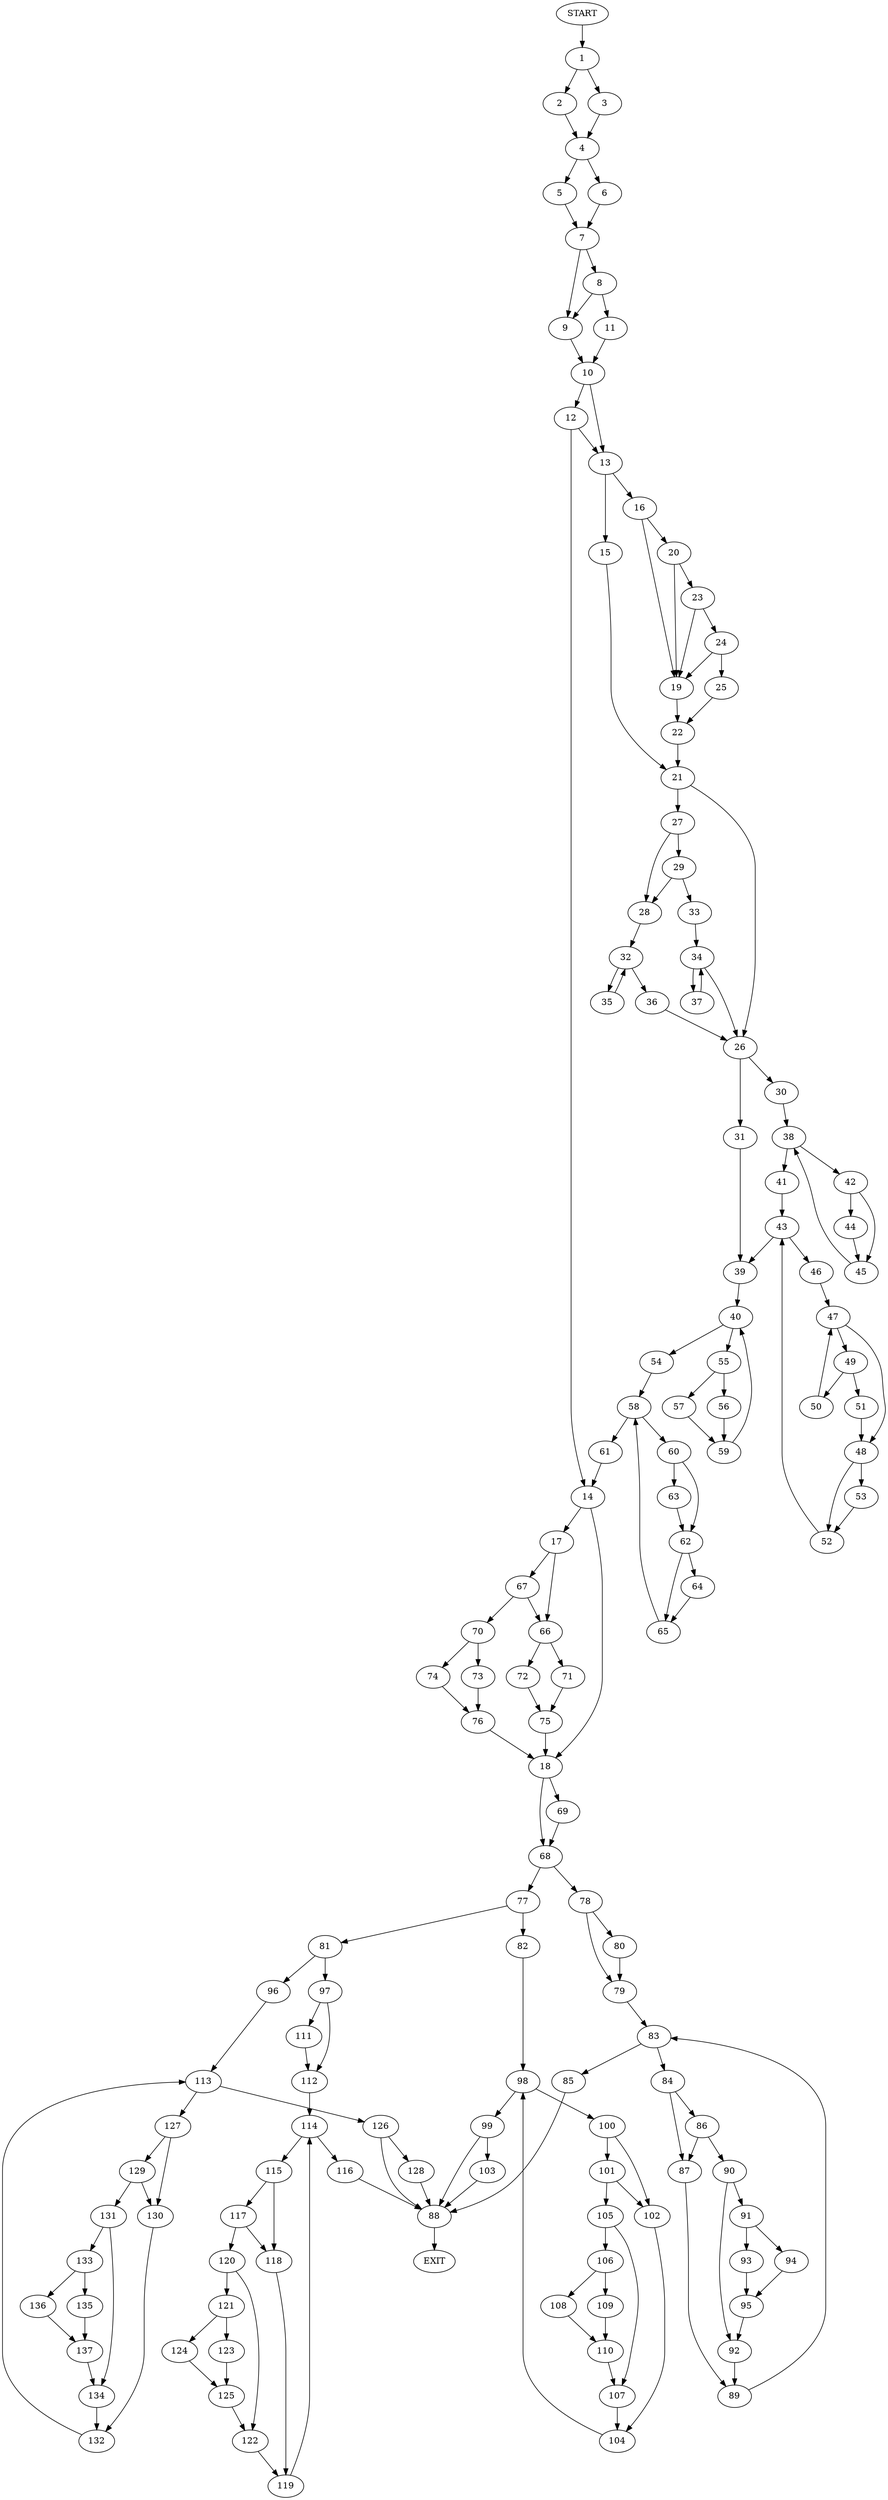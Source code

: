 digraph {
0 [label="START"]
138 [label="EXIT"]
0 -> 1
1 -> 2
1 -> 3
2 -> 4
3 -> 4
4 -> 5
4 -> 6
6 -> 7
5 -> 7
7 -> 8
7 -> 9
9 -> 10
8 -> 11
8 -> 9
11 -> 10
10 -> 12
10 -> 13
12 -> 14
12 -> 13
13 -> 15
13 -> 16
14 -> 17
14 -> 18
16 -> 19
16 -> 20
15 -> 21
19 -> 22
20 -> 19
20 -> 23
23 -> 19
23 -> 24
24 -> 25
24 -> 19
25 -> 22
22 -> 21
21 -> 26
21 -> 27
27 -> 28
27 -> 29
26 -> 30
26 -> 31
28 -> 32
29 -> 28
29 -> 33
33 -> 34
32 -> 35
32 -> 36
35 -> 32
36 -> 26
34 -> 37
34 -> 26
37 -> 34
30 -> 38
31 -> 39
39 -> 40
38 -> 41
38 -> 42
41 -> 43
42 -> 44
42 -> 45
45 -> 38
44 -> 45
43 -> 39
43 -> 46
46 -> 47
47 -> 48
47 -> 49
49 -> 50
49 -> 51
48 -> 52
48 -> 53
51 -> 48
50 -> 47
52 -> 43
53 -> 52
40 -> 54
40 -> 55
55 -> 56
55 -> 57
54 -> 58
57 -> 59
56 -> 59
59 -> 40
58 -> 60
58 -> 61
60 -> 62
60 -> 63
61 -> 14
62 -> 64
62 -> 65
63 -> 62
65 -> 58
64 -> 65
17 -> 66
17 -> 67
18 -> 68
18 -> 69
67 -> 66
67 -> 70
66 -> 71
66 -> 72
70 -> 73
70 -> 74
71 -> 75
72 -> 75
75 -> 18
73 -> 76
74 -> 76
76 -> 18
69 -> 68
68 -> 77
68 -> 78
78 -> 79
78 -> 80
77 -> 81
77 -> 82
79 -> 83
80 -> 79
83 -> 84
83 -> 85
84 -> 86
84 -> 87
85 -> 88
87 -> 89
86 -> 87
86 -> 90
90 -> 91
90 -> 92
91 -> 93
91 -> 94
92 -> 89
94 -> 95
93 -> 95
95 -> 92
89 -> 83
88 -> 138
81 -> 96
81 -> 97
82 -> 98
98 -> 99
98 -> 100
100 -> 101
100 -> 102
99 -> 88
99 -> 103
102 -> 104
101 -> 102
101 -> 105
105 -> 106
105 -> 107
106 -> 108
106 -> 109
107 -> 104
109 -> 110
108 -> 110
110 -> 107
104 -> 98
103 -> 88
97 -> 111
97 -> 112
96 -> 113
111 -> 112
112 -> 114
114 -> 115
114 -> 116
115 -> 117
115 -> 118
116 -> 88
118 -> 119
117 -> 120
117 -> 118
120 -> 121
120 -> 122
122 -> 119
121 -> 123
121 -> 124
123 -> 125
124 -> 125
125 -> 122
119 -> 114
113 -> 126
113 -> 127
126 -> 88
126 -> 128
127 -> 129
127 -> 130
129 -> 130
129 -> 131
130 -> 132
131 -> 133
131 -> 134
133 -> 135
133 -> 136
134 -> 132
135 -> 137
136 -> 137
137 -> 134
132 -> 113
128 -> 88
}
